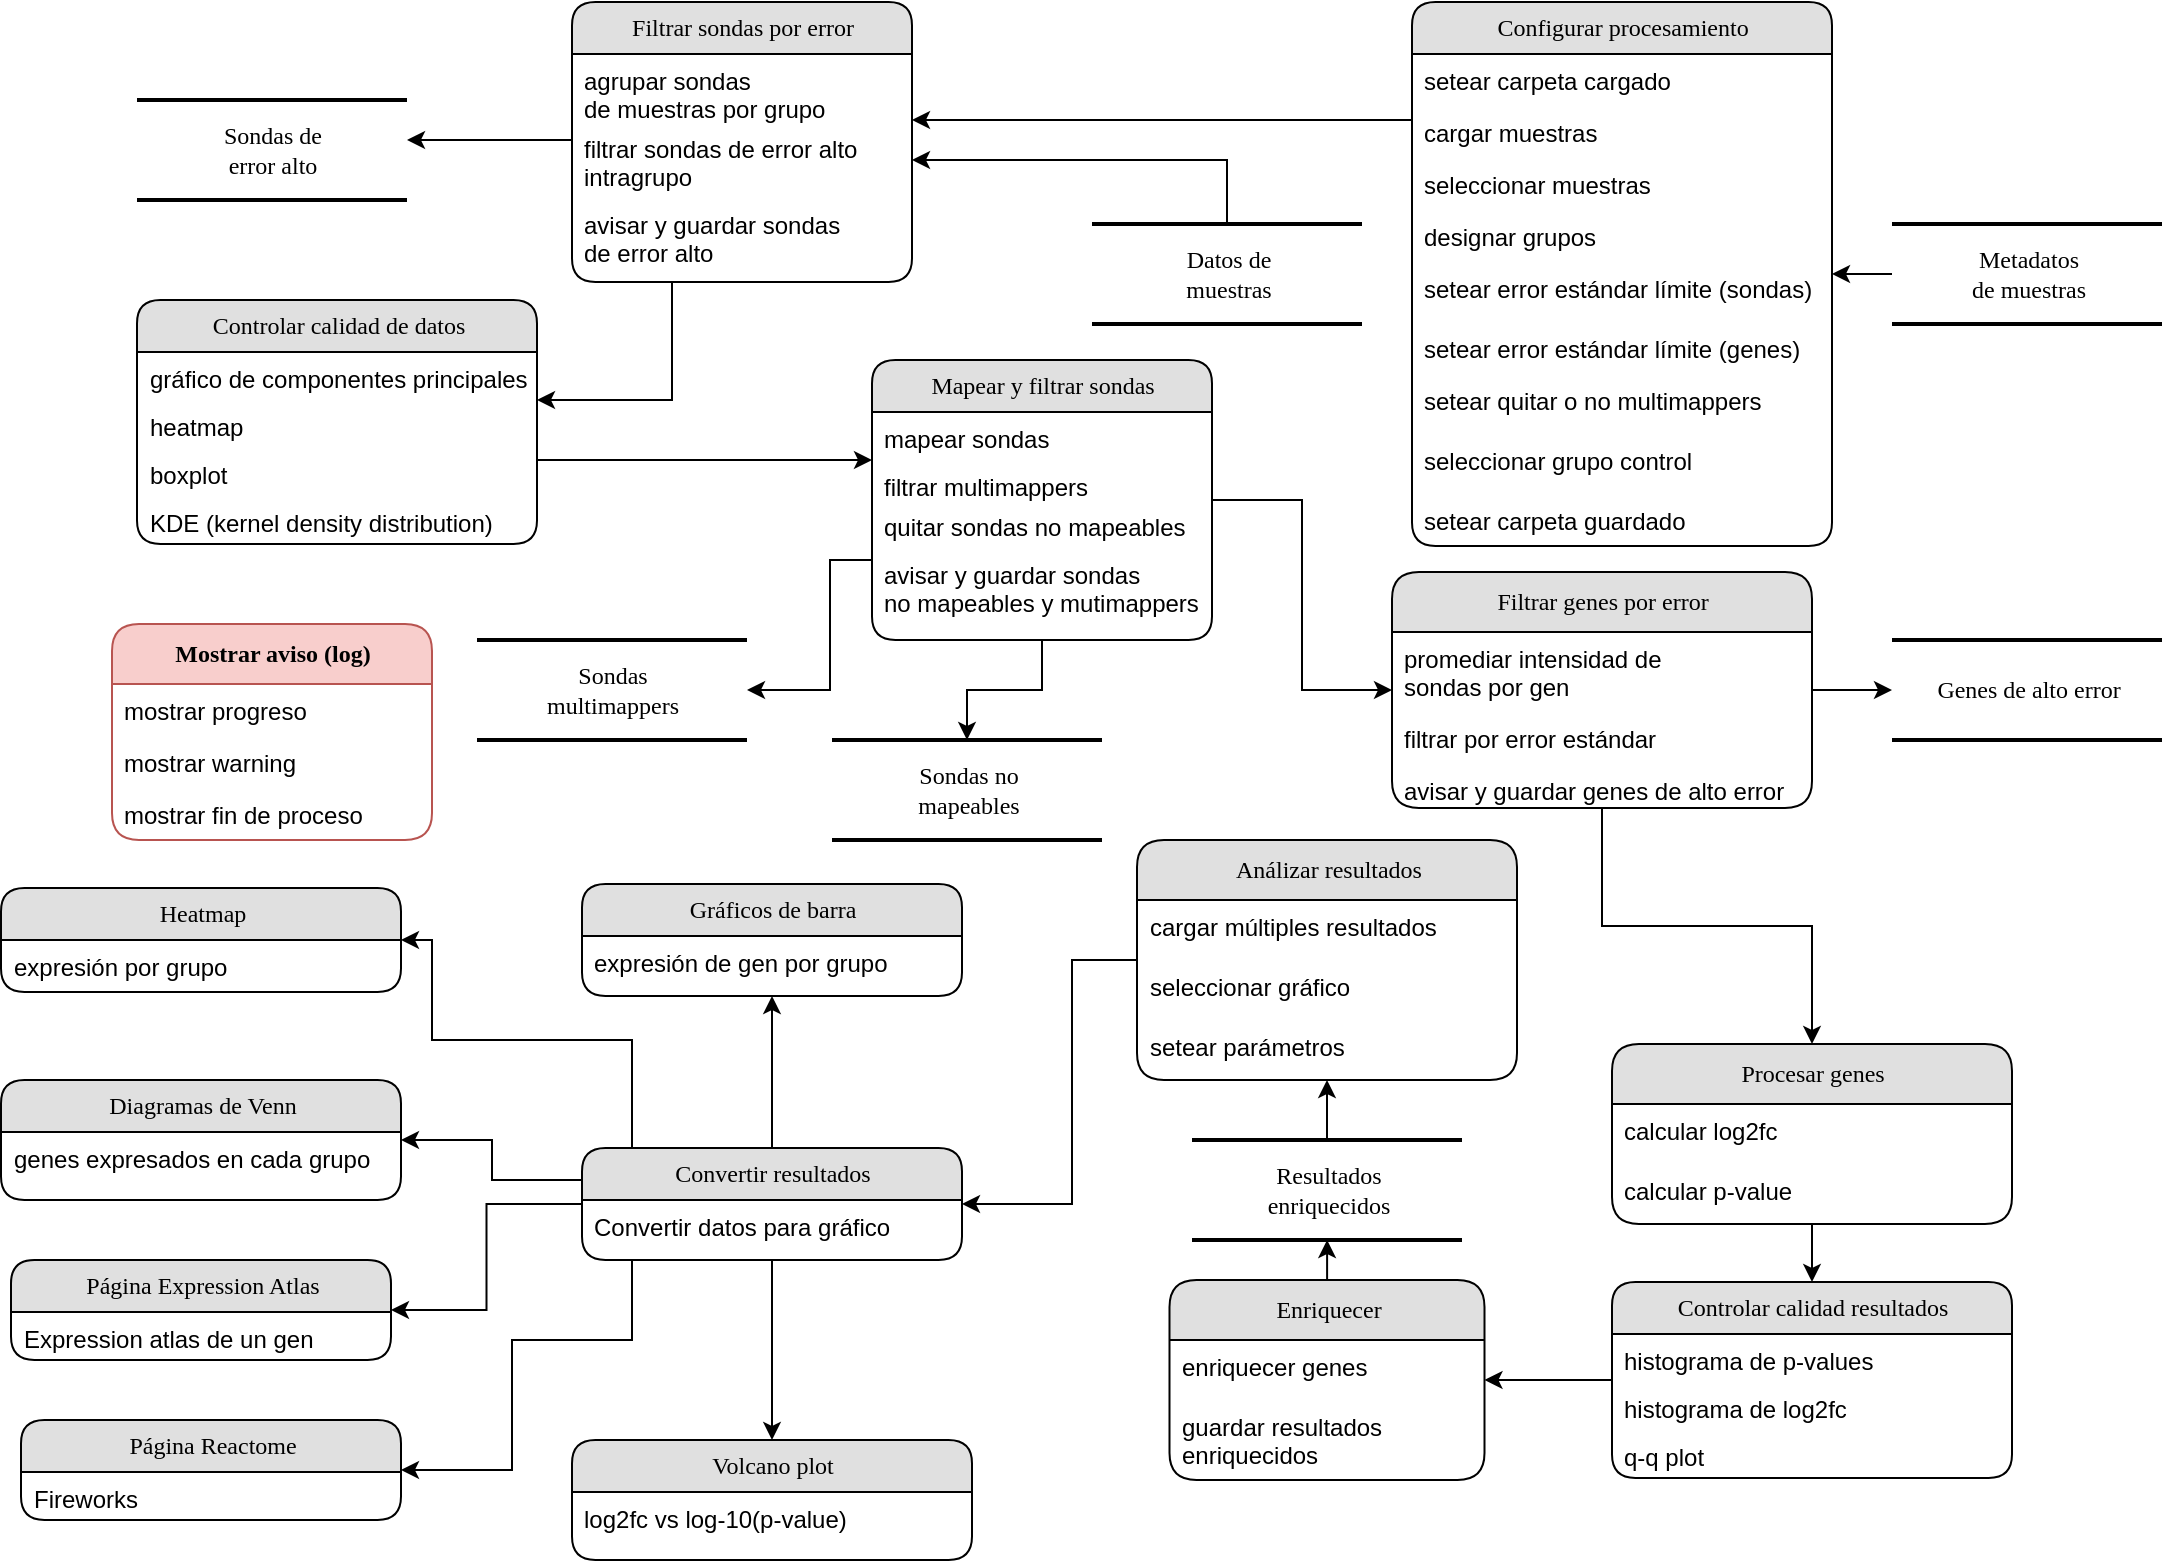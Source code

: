 <mxfile version="21.6.2" type="google">
  <diagram name="Page-1" id="b520641d-4fe3-3701-9064-5fc419738815">
    <mxGraphModel grid="1" page="1" gridSize="10" guides="1" tooltips="1" connect="1" arrows="1" fold="1" pageScale="1" pageWidth="1100" pageHeight="850" background="none" math="0" shadow="0">
      <root>
        <mxCell id="0" />
        <mxCell id="1" parent="0" />
        <mxCell id="qf_Xf1xaWqLLTU25-IPU-29" value="Gráficos de barra" style="swimlane;html=1;fontStyle=0;childLayout=stackLayout;horizontal=1;startSize=26;fillColor=#e0e0e0;horizontalStack=0;resizeParent=1;resizeLast=0;collapsible=1;marginBottom=0;swimlaneFillColor=#ffffff;align=center;rounded=1;shadow=0;comic=0;labelBackgroundColor=none;strokeWidth=1;fontFamily=Verdana;fontSize=12" vertex="1" parent="1">
          <mxGeometry x="295" y="452" width="190" height="56" as="geometry">
            <mxRectangle x="545" y="510" width="200" height="30" as="alternateBounds" />
          </mxGeometry>
        </mxCell>
        <mxCell id="qf_Xf1xaWqLLTU25-IPU-43" value="expresión de gen por grupo" style="text;html=1;strokeColor=none;fillColor=none;spacingLeft=4;spacingRight=4;whiteSpace=wrap;overflow=hidden;rotatable=0;points=[[0,0.5],[1,0.5]];portConstraint=eastwest;" vertex="1" parent="qf_Xf1xaWqLLTU25-IPU-29">
          <mxGeometry y="26" width="190" height="30" as="geometry" />
        </mxCell>
        <mxCell id="qf_Xf1xaWqLLTU25-IPU-46" value="Página Reactome" style="swimlane;html=1;fontStyle=0;childLayout=stackLayout;horizontal=1;startSize=26;fillColor=#e0e0e0;horizontalStack=0;resizeParent=1;resizeLast=0;collapsible=1;marginBottom=0;swimlaneFillColor=#ffffff;align=center;rounded=1;shadow=0;comic=0;labelBackgroundColor=none;strokeWidth=1;fontFamily=Verdana;fontSize=12" vertex="1" parent="1">
          <mxGeometry x="14.5" y="720" width="190" height="50" as="geometry">
            <mxRectangle x="545" y="510" width="200" height="30" as="alternateBounds" />
          </mxGeometry>
        </mxCell>
        <mxCell id="qf_Xf1xaWqLLTU25-IPU-49" value="Fireworks" style="text;html=1;strokeColor=none;fillColor=none;spacingLeft=4;spacingRight=4;whiteSpace=wrap;overflow=hidden;rotatable=0;points=[[0,0.5],[1,0.5]];portConstraint=eastwest;" vertex="1" parent="qf_Xf1xaWqLLTU25-IPU-46">
          <mxGeometry y="26" width="190" height="20" as="geometry" />
        </mxCell>
        <mxCell id="J5wI7S2JML-e4GqQWwzT-3" style="edgeStyle=orthogonalEdgeStyle;rounded=0;orthogonalLoop=1;jettySize=auto;html=1;" edge="1" parent="1" source="BOw-arjrgK9SXbsuC369-1" target="E_lYnqVRtEGuCz4sBSCE-3">
          <mxGeometry relative="1" as="geometry">
            <Array as="points">
              <mxPoint x="530" y="70" />
              <mxPoint x="530" y="70" />
            </Array>
          </mxGeometry>
        </mxCell>
        <mxCell id="BOw-arjrgK9SXbsuC369-1" value="Configurar procesamiento" style="swimlane;html=1;fontStyle=0;childLayout=stackLayout;horizontal=1;startSize=26;fillColor=#e0e0e0;horizontalStack=0;resizeParent=1;resizeLast=0;collapsible=1;marginBottom=0;swimlaneFillColor=#ffffff;align=center;rounded=1;shadow=0;comic=0;labelBackgroundColor=none;strokeWidth=1;fontFamily=Verdana;fontSize=12" vertex="1" parent="1">
          <mxGeometry x="710" y="11" width="210" height="272" as="geometry" />
        </mxCell>
        <mxCell id="xHpGWQT1kroQVMzQVlgs-6" value="setear carpeta cargado" style="text;html=1;strokeColor=none;fillColor=none;spacingLeft=4;spacingRight=4;whiteSpace=wrap;overflow=hidden;rotatable=0;points=[[0,0.5],[1,0.5]];portConstraint=eastwest;" vertex="1" parent="BOw-arjrgK9SXbsuC369-1">
          <mxGeometry y="26" width="210" height="26" as="geometry" />
        </mxCell>
        <mxCell id="5DtSrJkfHcDawv0QVdIE-32" value="cargar muestras" style="text;html=1;strokeColor=none;fillColor=none;spacingLeft=4;spacingRight=4;whiteSpace=wrap;overflow=hidden;rotatable=0;points=[[0,0.5],[1,0.5]];portConstraint=eastwest;" vertex="1" parent="BOw-arjrgK9SXbsuC369-1">
          <mxGeometry y="52" width="210" height="26" as="geometry" />
        </mxCell>
        <mxCell id="BOw-arjrgK9SXbsuC369-2" value="seleccionar muestras" style="text;html=1;strokeColor=none;fillColor=none;spacingLeft=4;spacingRight=4;whiteSpace=wrap;overflow=hidden;rotatable=0;points=[[0,0.5],[1,0.5]];portConstraint=eastwest;" vertex="1" parent="BOw-arjrgK9SXbsuC369-1">
          <mxGeometry y="78" width="210" height="26" as="geometry" />
        </mxCell>
        <mxCell id="E_lYnqVRtEGuCz4sBSCE-7" value="designar grupos" style="text;html=1;strokeColor=none;fillColor=none;spacingLeft=4;spacingRight=4;whiteSpace=wrap;overflow=hidden;rotatable=0;points=[[0,0.5],[1,0.5]];portConstraint=eastwest;" vertex="1" parent="BOw-arjrgK9SXbsuC369-1">
          <mxGeometry y="104" width="210" height="26" as="geometry" />
        </mxCell>
        <mxCell id="E_lYnqVRtEGuCz4sBSCE-8" value="setear error estándar límite (sondas)" style="text;html=1;strokeColor=none;fillColor=none;spacingLeft=4;spacingRight=4;whiteSpace=wrap;overflow=hidden;rotatable=0;points=[[0,0.5],[1,0.5]];portConstraint=eastwest;" vertex="1" parent="BOw-arjrgK9SXbsuC369-1">
          <mxGeometry y="130" width="210" height="30" as="geometry" />
        </mxCell>
        <mxCell id="5DtSrJkfHcDawv0QVdIE-29" value="setear error estándar límite (genes)" style="text;html=1;strokeColor=none;fillColor=none;spacingLeft=4;spacingRight=4;whiteSpace=wrap;overflow=hidden;rotatable=0;points=[[0,0.5],[1,0.5]];portConstraint=eastwest;" vertex="1" parent="BOw-arjrgK9SXbsuC369-1">
          <mxGeometry y="160" width="210" height="26" as="geometry" />
        </mxCell>
        <mxCell id="WAlUVyFcQCBcEyMeH3QQ-1" value="setear quitar o no multimappers" style="text;html=1;strokeColor=none;fillColor=none;spacingLeft=4;spacingRight=4;whiteSpace=wrap;overflow=hidden;rotatable=0;points=[[0,0.5],[1,0.5]];portConstraint=eastwest;" vertex="1" parent="BOw-arjrgK9SXbsuC369-1">
          <mxGeometry y="186" width="210" height="30" as="geometry" />
        </mxCell>
        <mxCell id="BOw-arjrgK9SXbsuC369-20" value="seleccionar grupo control" style="text;html=1;strokeColor=none;fillColor=none;spacingLeft=4;spacingRight=4;whiteSpace=wrap;overflow=hidden;rotatable=0;points=[[0,0.5],[1,0.5]];portConstraint=eastwest;" vertex="1" parent="BOw-arjrgK9SXbsuC369-1">
          <mxGeometry y="216" width="210" height="30" as="geometry" />
        </mxCell>
        <mxCell id="5DtSrJkfHcDawv0QVdIE-33" value="setear carpeta guardado" style="text;html=1;strokeColor=none;fillColor=none;spacingLeft=4;spacingRight=4;whiteSpace=wrap;overflow=hidden;rotatable=0;points=[[0,0.5],[1,0.5]];portConstraint=eastwest;" vertex="1" parent="BOw-arjrgK9SXbsuC369-1">
          <mxGeometry y="246" width="210" height="26" as="geometry" />
        </mxCell>
        <mxCell id="J5wI7S2JML-e4GqQWwzT-2" style="edgeStyle=orthogonalEdgeStyle;rounded=0;orthogonalLoop=1;jettySize=auto;html=1;" edge="1" parent="1" source="BOw-arjrgK9SXbsuC369-7" target="E_lYnqVRtEGuCz4sBSCE-3">
          <mxGeometry relative="1" as="geometry">
            <Array as="points">
              <mxPoint x="618" y="90" />
            </Array>
          </mxGeometry>
        </mxCell>
        <mxCell id="BOw-arjrgK9SXbsuC369-7" value="Datos de &lt;br&gt;muestras" style="html=1;rounded=0;shadow=0;comic=0;labelBackgroundColor=none;strokeWidth=2;fontFamily=Verdana;fontSize=12;align=center;shape=mxgraph.ios7ui.horLines;" vertex="1" parent="1">
          <mxGeometry x="550" y="122" width="135" height="50" as="geometry" />
        </mxCell>
        <mxCell id="6efIbfthWVleyXhkKFmn-2" value="Mostrar aviso (log)" style="swimlane;html=1;fontStyle=1;childLayout=stackLayout;horizontal=1;startSize=30;fillColor=#f8cecc;horizontalStack=0;resizeParent=1;resizeLast=0;collapsible=1;marginBottom=0;swimlaneFillColor=#ffffff;align=center;rounded=1;shadow=0;comic=0;labelBackgroundColor=none;strokeWidth=1;fontFamily=Verdana;fontSize=12;strokeColor=#b85450;" vertex="1" parent="1">
          <mxGeometry x="60" y="322" width="160" height="108" as="geometry">
            <mxRectangle x="560" y="340" width="150" height="40" as="alternateBounds" />
          </mxGeometry>
        </mxCell>
        <mxCell id="6efIbfthWVleyXhkKFmn-3" value="mostrar progreso" style="text;html=1;strokeColor=none;fillColor=none;spacingLeft=4;spacingRight=4;whiteSpace=wrap;overflow=hidden;rotatable=0;points=[[0,0.5],[1,0.5]];portConstraint=eastwest;" vertex="1" parent="6efIbfthWVleyXhkKFmn-2">
          <mxGeometry y="30" width="160" height="26" as="geometry" />
        </mxCell>
        <mxCell id="8nUeaVmcHt-hz-5grroi-5" value="mostrar warning" style="text;html=1;strokeColor=none;fillColor=none;spacingLeft=4;spacingRight=4;whiteSpace=wrap;overflow=hidden;rotatable=0;points=[[0,0.5],[1,0.5]];portConstraint=eastwest;" vertex="1" parent="6efIbfthWVleyXhkKFmn-2">
          <mxGeometry y="56" width="160" height="26" as="geometry" />
        </mxCell>
        <mxCell id="6efIbfthWVleyXhkKFmn-4" value="mostrar fin de proceso" style="text;html=1;strokeColor=none;fillColor=none;spacingLeft=4;spacingRight=4;whiteSpace=wrap;overflow=hidden;rotatable=0;points=[[0,0.5],[1,0.5]];portConstraint=eastwest;" vertex="1" parent="6efIbfthWVleyXhkKFmn-2">
          <mxGeometry y="82" width="160" height="26" as="geometry" />
        </mxCell>
        <mxCell id="J5wI7S2JML-e4GqQWwzT-12" style="edgeStyle=orthogonalEdgeStyle;rounded=0;orthogonalLoop=1;jettySize=auto;html=1;" edge="1" parent="1" source="6efIbfthWVleyXhkKFmn-6" target="E_lYnqVRtEGuCz4sBSCE-42">
          <mxGeometry relative="1" as="geometry" />
        </mxCell>
        <mxCell id="J5wI7S2JML-e4GqQWwzT-17" style="edgeStyle=orthogonalEdgeStyle;rounded=0;orthogonalLoop=1;jettySize=auto;html=1;" edge="1" parent="1" source="6efIbfthWVleyXhkKFmn-6" target="J5wI7S2JML-e4GqQWwzT-13">
          <mxGeometry relative="1" as="geometry" />
        </mxCell>
        <mxCell id="6efIbfthWVleyXhkKFmn-6" value="Filtrar genes por error" style="swimlane;html=1;fontStyle=0;childLayout=stackLayout;horizontal=1;startSize=30;fillColor=#e0e0e0;horizontalStack=0;resizeParent=1;resizeLast=0;collapsible=1;marginBottom=0;swimlaneFillColor=#ffffff;align=center;rounded=1;shadow=0;comic=0;labelBackgroundColor=none;strokeWidth=1;fontFamily=Verdana;fontSize=12" vertex="1" parent="1">
          <mxGeometry x="700" y="296" width="210" height="118" as="geometry">
            <mxRectangle x="560" y="340" width="150" height="40" as="alternateBounds" />
          </mxGeometry>
        </mxCell>
        <mxCell id="xHpGWQT1kroQVMzQVlgs-5" value="promediar intensidad de &lt;br&gt;sondas por gen" style="text;html=1;strokeColor=none;fillColor=none;spacingLeft=4;spacingRight=4;whiteSpace=wrap;overflow=hidden;rotatable=0;points=[[0,0.5],[1,0.5]];portConstraint=eastwest;" vertex="1" parent="6efIbfthWVleyXhkKFmn-6">
          <mxGeometry y="30" width="210" height="40" as="geometry" />
        </mxCell>
        <mxCell id="E_lYnqVRtEGuCz4sBSCE-16" value="filtrar por error estándar" style="text;html=1;strokeColor=none;fillColor=none;spacingLeft=4;spacingRight=4;whiteSpace=wrap;overflow=hidden;rotatable=0;points=[[0,0.5],[1,0.5]];portConstraint=eastwest;" vertex="1" parent="6efIbfthWVleyXhkKFmn-6">
          <mxGeometry y="70" width="210" height="26" as="geometry" />
        </mxCell>
        <mxCell id="E_lYnqVRtEGuCz4sBSCE-70" value="avisar y guardar genes de alto error" style="text;html=1;strokeColor=none;fillColor=none;spacingLeft=4;spacingRight=4;whiteSpace=wrap;overflow=hidden;rotatable=0;points=[[0,0.5],[1,0.5]];portConstraint=eastwest;" vertex="1" parent="6efIbfthWVleyXhkKFmn-6">
          <mxGeometry y="96" width="210" height="22" as="geometry" />
        </mxCell>
        <mxCell id="EtOdO2kGH6CB4C0Z2TEt-1" style="edgeStyle=orthogonalEdgeStyle;rounded=0;orthogonalLoop=1;jettySize=auto;html=1;" edge="1" parent="1" source="hEHS_x9ZM1ayVBwrC5Qj-1" target="BOw-arjrgK9SXbsuC369-1">
          <mxGeometry relative="1" as="geometry" />
        </mxCell>
        <mxCell id="hEHS_x9ZM1ayVBwrC5Qj-1" value="Metadatos &lt;br&gt;de muestras" style="html=1;rounded=0;shadow=0;comic=0;labelBackgroundColor=none;strokeWidth=2;fontFamily=Verdana;fontSize=12;align=center;shape=mxgraph.ios7ui.horLines;" vertex="1" parent="1">
          <mxGeometry x="950" y="122" width="135" height="50" as="geometry" />
        </mxCell>
        <mxCell id="E_lYnqVRtEGuCz4sBSCE-14" style="edgeStyle=orthogonalEdgeStyle;rounded=0;orthogonalLoop=1;jettySize=auto;html=1;" edge="1" parent="1" source="E_lYnqVRtEGuCz4sBSCE-3" target="E_lYnqVRtEGuCz4sBSCE-9">
          <mxGeometry relative="1" as="geometry">
            <Array as="points">
              <mxPoint x="210" y="80" />
              <mxPoint x="210" y="80" />
            </Array>
          </mxGeometry>
        </mxCell>
        <mxCell id="J5wI7S2JML-e4GqQWwzT-19" style="edgeStyle=orthogonalEdgeStyle;rounded=0;orthogonalLoop=1;jettySize=auto;html=1;" edge="1" parent="1" source="E_lYnqVRtEGuCz4sBSCE-3" target="E_lYnqVRtEGuCz4sBSCE-46">
          <mxGeometry relative="1" as="geometry">
            <Array as="points">
              <mxPoint x="340" y="210" />
            </Array>
          </mxGeometry>
        </mxCell>
        <mxCell id="E_lYnqVRtEGuCz4sBSCE-3" value="Filtrar sondas por error" style="swimlane;html=1;fontStyle=0;childLayout=stackLayout;horizontal=1;startSize=26;fillColor=#e0e0e0;horizontalStack=0;resizeParent=1;resizeLast=0;collapsible=1;marginBottom=0;swimlaneFillColor=#ffffff;align=center;rounded=1;shadow=0;comic=0;labelBackgroundColor=none;strokeWidth=1;fontFamily=Verdana;fontSize=12" vertex="1" parent="1">
          <mxGeometry x="290" y="11" width="170" height="140" as="geometry" />
        </mxCell>
        <mxCell id="J5wI7S2JML-e4GqQWwzT-1" value="agrupar sondas &lt;br&gt;de muestras por grupo" style="text;html=1;strokeColor=none;fillColor=none;spacingLeft=4;spacingRight=4;whiteSpace=wrap;overflow=hidden;rotatable=0;points=[[0,0.5],[1,0.5]];portConstraint=eastwest;" vertex="1" parent="E_lYnqVRtEGuCz4sBSCE-3">
          <mxGeometry y="26" width="170" height="34" as="geometry" />
        </mxCell>
        <mxCell id="E_lYnqVRtEGuCz4sBSCE-5" value="filtrar sondas de error alto intragrupo" style="text;html=1;strokeColor=none;fillColor=none;spacingLeft=4;spacingRight=4;whiteSpace=wrap;overflow=hidden;rotatable=0;points=[[0,0.5],[1,0.5]];portConstraint=eastwest;" vertex="1" parent="E_lYnqVRtEGuCz4sBSCE-3">
          <mxGeometry y="60" width="170" height="38" as="geometry" />
        </mxCell>
        <mxCell id="J5wI7S2JML-e4GqQWwzT-10" value="avisar y guardar sondas&lt;br&gt;de error alto" style="text;html=1;strokeColor=none;fillColor=none;spacingLeft=4;spacingRight=4;whiteSpace=wrap;overflow=hidden;rotatable=0;points=[[0,0.5],[1,0.5]];portConstraint=eastwest;" vertex="1" parent="E_lYnqVRtEGuCz4sBSCE-3">
          <mxGeometry y="98" width="170" height="42" as="geometry" />
        </mxCell>
        <mxCell id="E_lYnqVRtEGuCz4sBSCE-9" value="Sondas de &lt;br&gt;error alto" style="html=1;rounded=0;shadow=0;comic=0;labelBackgroundColor=none;strokeWidth=2;fontFamily=Verdana;fontSize=12;align=center;shape=mxgraph.ios7ui.horLines;" vertex="1" parent="1">
          <mxGeometry x="72.5" y="60" width="135" height="50" as="geometry" />
        </mxCell>
        <mxCell id="E_lYnqVRtEGuCz4sBSCE-35" value="Sondas&lt;br&gt;multimappers" style="html=1;rounded=0;shadow=0;comic=0;labelBackgroundColor=none;strokeWidth=2;fontFamily=Verdana;fontSize=12;align=center;shape=mxgraph.ios7ui.horLines;" vertex="1" parent="1">
          <mxGeometry x="242.5" y="330" width="135" height="50" as="geometry" />
        </mxCell>
        <mxCell id="E_lYnqVRtEGuCz4sBSCE-42" value="Genes de alto error" style="html=1;rounded=0;shadow=0;comic=0;labelBackgroundColor=none;strokeWidth=2;fontFamily=Verdana;fontSize=12;align=center;shape=mxgraph.ios7ui.horLines;" vertex="1" parent="1">
          <mxGeometry x="950" y="330" width="135" height="50" as="geometry" />
        </mxCell>
        <mxCell id="J5wI7S2JML-e4GqQWwzT-20" style="edgeStyle=orthogonalEdgeStyle;rounded=0;orthogonalLoop=1;jettySize=auto;html=1;" edge="1" parent="1" source="E_lYnqVRtEGuCz4sBSCE-46" target="J5wI7S2JML-e4GqQWwzT-4">
          <mxGeometry relative="1" as="geometry">
            <Array as="points">
              <mxPoint x="300" y="240" />
              <mxPoint x="300" y="240" />
            </Array>
          </mxGeometry>
        </mxCell>
        <mxCell id="E_lYnqVRtEGuCz4sBSCE-46" value="Controlar calidad de datos" style="swimlane;html=1;fontStyle=0;childLayout=stackLayout;horizontal=1;startSize=26;fillColor=#e0e0e0;horizontalStack=0;resizeParent=1;resizeLast=0;collapsible=1;marginBottom=0;swimlaneFillColor=#ffffff;align=center;rounded=1;shadow=0;comic=0;labelBackgroundColor=none;strokeWidth=1;fontFamily=Verdana;fontSize=12" vertex="1" parent="1">
          <mxGeometry x="72.5" y="160" width="200" height="122" as="geometry" />
        </mxCell>
        <mxCell id="E_lYnqVRtEGuCz4sBSCE-47" value="gráfico de componentes principales" style="text;html=1;strokeColor=none;fillColor=none;spacingLeft=4;spacingRight=4;whiteSpace=wrap;overflow=hidden;rotatable=0;points=[[0,0.5],[1,0.5]];portConstraint=eastwest;" vertex="1" parent="E_lYnqVRtEGuCz4sBSCE-46">
          <mxGeometry y="26" width="200" height="24" as="geometry" />
        </mxCell>
        <mxCell id="E_lYnqVRtEGuCz4sBSCE-49" value="heatmap" style="text;html=1;strokeColor=none;fillColor=none;spacingLeft=4;spacingRight=4;whiteSpace=wrap;overflow=hidden;rotatable=0;points=[[0,0.5],[1,0.5]];portConstraint=eastwest;" vertex="1" parent="E_lYnqVRtEGuCz4sBSCE-46">
          <mxGeometry y="50" width="200" height="24" as="geometry" />
        </mxCell>
        <mxCell id="E_lYnqVRtEGuCz4sBSCE-50" value="boxplot" style="text;html=1;strokeColor=none;fillColor=none;spacingLeft=4;spacingRight=4;whiteSpace=wrap;overflow=hidden;rotatable=0;points=[[0,0.5],[1,0.5]];portConstraint=eastwest;" vertex="1" parent="E_lYnqVRtEGuCz4sBSCE-46">
          <mxGeometry y="74" width="200" height="24" as="geometry" />
        </mxCell>
        <mxCell id="RKoIOBhmnUExQP_8aQGl-1" value="KDE (kernel density distribution)" style="text;html=1;strokeColor=none;fillColor=none;spacingLeft=4;spacingRight=4;whiteSpace=wrap;overflow=hidden;rotatable=0;points=[[0,0.5],[1,0.5]];portConstraint=eastwest;" vertex="1" parent="E_lYnqVRtEGuCz4sBSCE-46">
          <mxGeometry y="98" width="200" height="24" as="geometry" />
        </mxCell>
        <mxCell id="XEuX2gKjjn1Jbn84Ym8R-4" style="edgeStyle=orthogonalEdgeStyle;rounded=0;orthogonalLoop=1;jettySize=auto;html=1;" edge="1" parent="1" source="E_lYnqVRtEGuCz4sBSCE-65" target="XEuX2gKjjn1Jbn84Ym8R-2">
          <mxGeometry relative="1" as="geometry">
            <Array as="points">
              <mxPoint x="540" y="490" />
              <mxPoint x="540" y="612" />
            </Array>
          </mxGeometry>
        </mxCell>
        <mxCell id="E_lYnqVRtEGuCz4sBSCE-65" value="Análizar&amp;nbsp;resultados" style="swimlane;html=1;fontStyle=0;childLayout=stackLayout;horizontal=1;startSize=30;fillColor=#e0e0e0;horizontalStack=0;resizeParent=1;resizeLast=0;collapsible=1;marginBottom=0;swimlaneFillColor=#ffffff;align=center;rounded=1;shadow=0;comic=0;labelBackgroundColor=none;strokeWidth=1;fontFamily=Verdana;fontSize=12" vertex="1" parent="1">
          <mxGeometry x="572.5" y="430" width="190" height="120" as="geometry">
            <mxRectangle x="560" y="340" width="150" height="40" as="alternateBounds" />
          </mxGeometry>
        </mxCell>
        <mxCell id="E_lYnqVRtEGuCz4sBSCE-66" value="cargar múltiples resultados" style="text;html=1;strokeColor=none;fillColor=none;spacingLeft=4;spacingRight=4;whiteSpace=wrap;overflow=hidden;rotatable=0;points=[[0,0.5],[1,0.5]];portConstraint=eastwest;" vertex="1" parent="E_lYnqVRtEGuCz4sBSCE-65">
          <mxGeometry y="30" width="190" height="30" as="geometry" />
        </mxCell>
        <mxCell id="E_lYnqVRtEGuCz4sBSCE-76" value="seleccionar gráfico" style="text;html=1;strokeColor=none;fillColor=none;spacingLeft=4;spacingRight=4;whiteSpace=wrap;overflow=hidden;rotatable=0;points=[[0,0.5],[1,0.5]];portConstraint=eastwest;" vertex="1" parent="E_lYnqVRtEGuCz4sBSCE-65">
          <mxGeometry y="60" width="190" height="30" as="geometry" />
        </mxCell>
        <mxCell id="5DtSrJkfHcDawv0QVdIE-28" value="setear parámetros" style="text;html=1;strokeColor=none;fillColor=none;spacingLeft=4;spacingRight=4;whiteSpace=wrap;overflow=hidden;rotatable=0;points=[[0,0.5],[1,0.5]];portConstraint=eastwest;" vertex="1" parent="E_lYnqVRtEGuCz4sBSCE-65">
          <mxGeometry y="90" width="190" height="30" as="geometry" />
        </mxCell>
        <mxCell id="E_lYnqVRtEGuCz4sBSCE-85" style="edgeStyle=orthogonalEdgeStyle;rounded=0;orthogonalLoop=1;jettySize=auto;html=1;" edge="1" parent="1" source="E_lYnqVRtEGuCz4sBSCE-74" target="E_lYnqVRtEGuCz4sBSCE-84">
          <mxGeometry relative="1" as="geometry" />
        </mxCell>
        <mxCell id="E_lYnqVRtEGuCz4sBSCE-74" value="Enriquecer" style="swimlane;html=1;fontStyle=0;childLayout=stackLayout;horizontal=1;startSize=30;fillColor=#e0e0e0;horizontalStack=0;resizeParent=1;resizeLast=0;collapsible=1;marginBottom=0;swimlaneFillColor=#ffffff;align=center;rounded=1;shadow=0;comic=0;labelBackgroundColor=none;strokeWidth=1;fontFamily=Verdana;fontSize=12" vertex="1" parent="1">
          <mxGeometry x="588.75" y="650" width="157.5" height="100" as="geometry">
            <mxRectangle x="560" y="340" width="150" height="40" as="alternateBounds" />
          </mxGeometry>
        </mxCell>
        <mxCell id="E_lYnqVRtEGuCz4sBSCE-75" value="enriquecer genes" style="text;html=1;strokeColor=none;fillColor=none;spacingLeft=4;spacingRight=4;whiteSpace=wrap;overflow=hidden;rotatable=0;points=[[0,0.5],[1,0.5]];portConstraint=eastwest;" vertex="1" parent="E_lYnqVRtEGuCz4sBSCE-74">
          <mxGeometry y="30" width="157.5" height="30" as="geometry" />
        </mxCell>
        <mxCell id="E_lYnqVRtEGuCz4sBSCE-82" value="guardar resultados enriquecidos" style="text;html=1;strokeColor=none;fillColor=none;spacingLeft=4;spacingRight=4;whiteSpace=wrap;overflow=hidden;rotatable=0;points=[[0,0.5],[1,0.5]];portConstraint=eastwest;" vertex="1" parent="E_lYnqVRtEGuCz4sBSCE-74">
          <mxGeometry y="60" width="157.5" height="40" as="geometry" />
        </mxCell>
        <mxCell id="E_lYnqVRtEGuCz4sBSCE-86" style="edgeStyle=orthogonalEdgeStyle;rounded=0;orthogonalLoop=1;jettySize=auto;html=1;" edge="1" parent="1" source="E_lYnqVRtEGuCz4sBSCE-84" target="E_lYnqVRtEGuCz4sBSCE-65">
          <mxGeometry relative="1" as="geometry" />
        </mxCell>
        <mxCell id="E_lYnqVRtEGuCz4sBSCE-84" value="Resultados &lt;br&gt;enriquecidos" style="html=1;rounded=0;shadow=0;comic=0;labelBackgroundColor=none;strokeWidth=2;fontFamily=Verdana;fontSize=12;align=center;shape=mxgraph.ios7ui.horLines;" vertex="1" parent="1">
          <mxGeometry x="600" y="580" width="135" height="50" as="geometry" />
        </mxCell>
        <mxCell id="5DtSrJkfHcDawv0QVdIE-17" value="Diagramas de Venn" style="swimlane;html=1;fontStyle=0;childLayout=stackLayout;horizontal=1;startSize=26;fillColor=#e0e0e0;horizontalStack=0;resizeParent=1;resizeLast=0;collapsible=1;marginBottom=0;swimlaneFillColor=#ffffff;align=center;rounded=1;shadow=0;comic=0;labelBackgroundColor=none;strokeWidth=1;fontFamily=Verdana;fontSize=12" vertex="1" parent="1">
          <mxGeometry x="4.5" y="550" width="200" height="60" as="geometry">
            <mxRectangle x="545" y="510" width="200" height="30" as="alternateBounds" />
          </mxGeometry>
        </mxCell>
        <mxCell id="5DtSrJkfHcDawv0QVdIE-18" value="genes expresados en cada grupo" style="text;html=1;strokeColor=none;fillColor=none;spacingLeft=4;spacingRight=4;whiteSpace=wrap;overflow=hidden;rotatable=0;points=[[0,0.5],[1,0.5]];portConstraint=eastwest;" vertex="1" parent="5DtSrJkfHcDawv0QVdIE-17">
          <mxGeometry y="26" width="200" height="34" as="geometry" />
        </mxCell>
        <mxCell id="SNw-ItXaDnjZXhBqnzfX-1" value="Volcano plot" style="swimlane;html=1;fontStyle=0;childLayout=stackLayout;horizontal=1;startSize=26;fillColor=#e0e0e0;horizontalStack=0;resizeParent=1;resizeLast=0;collapsible=1;marginBottom=0;swimlaneFillColor=#ffffff;align=center;rounded=1;shadow=0;comic=0;labelBackgroundColor=none;strokeWidth=1;fontFamily=Verdana;fontSize=12" vertex="1" parent="1">
          <mxGeometry x="290" y="730" width="200" height="60" as="geometry">
            <mxRectangle x="545" y="510" width="200" height="30" as="alternateBounds" />
          </mxGeometry>
        </mxCell>
        <mxCell id="SNw-ItXaDnjZXhBqnzfX-2" value="log2fc vs log-10(p-value)" style="text;html=1;strokeColor=none;fillColor=none;spacingLeft=4;spacingRight=4;whiteSpace=wrap;overflow=hidden;rotatable=0;points=[[0,0.5],[1,0.5]];portConstraint=eastwest;" vertex="1" parent="SNw-ItXaDnjZXhBqnzfX-1">
          <mxGeometry y="26" width="200" height="34" as="geometry" />
        </mxCell>
        <mxCell id="SNw-ItXaDnjZXhBqnzfX-5" value="Heatmap" style="swimlane;html=1;fontStyle=0;childLayout=stackLayout;horizontal=1;startSize=26;fillColor=#e0e0e0;horizontalStack=0;resizeParent=1;resizeLast=0;collapsible=1;marginBottom=0;swimlaneFillColor=#ffffff;align=center;rounded=1;shadow=0;comic=0;labelBackgroundColor=none;strokeWidth=1;fontFamily=Verdana;fontSize=12" vertex="1" parent="1">
          <mxGeometry x="4.5" y="454" width="200" height="52" as="geometry">
            <mxRectangle x="545" y="510" width="200" height="30" as="alternateBounds" />
          </mxGeometry>
        </mxCell>
        <mxCell id="Q55pqvuOBsW54_2sHYhL-1" value="expresión por grupo" style="text;html=1;strokeColor=none;fillColor=none;spacingLeft=4;spacingRight=4;whiteSpace=wrap;overflow=hidden;rotatable=0;points=[[0,0.5],[1,0.5]];portConstraint=eastwest;" vertex="1" parent="SNw-ItXaDnjZXhBqnzfX-5">
          <mxGeometry y="26" width="200" height="26" as="geometry" />
        </mxCell>
        <mxCell id="xGrlRRRjbveDIEEzzh02-1" value="Sondas no &lt;br&gt;mapeables" style="html=1;rounded=0;shadow=0;comic=0;labelBackgroundColor=none;strokeWidth=2;fontFamily=Verdana;fontSize=12;align=center;shape=mxgraph.ios7ui.horLines;" vertex="1" parent="1">
          <mxGeometry x="420" y="380" width="135" height="50" as="geometry" />
        </mxCell>
        <mxCell id="J5wI7S2JML-e4GqQWwzT-8" style="edgeStyle=orthogonalEdgeStyle;rounded=0;orthogonalLoop=1;jettySize=auto;html=1;" edge="1" parent="1" source="J5wI7S2JML-e4GqQWwzT-4" target="E_lYnqVRtEGuCz4sBSCE-35">
          <mxGeometry relative="1" as="geometry">
            <Array as="points">
              <mxPoint x="419" y="290" />
              <mxPoint x="419" y="355" />
            </Array>
          </mxGeometry>
        </mxCell>
        <mxCell id="J5wI7S2JML-e4GqQWwzT-9" style="edgeStyle=orthogonalEdgeStyle;rounded=0;orthogonalLoop=1;jettySize=auto;html=1;" edge="1" parent="1" source="J5wI7S2JML-e4GqQWwzT-4" target="xGrlRRRjbveDIEEzzh02-1">
          <mxGeometry relative="1" as="geometry" />
        </mxCell>
        <mxCell id="J5wI7S2JML-e4GqQWwzT-18" style="edgeStyle=orthogonalEdgeStyle;rounded=0;orthogonalLoop=1;jettySize=auto;html=1;" edge="1" parent="1" source="J5wI7S2JML-e4GqQWwzT-4" target="6efIbfthWVleyXhkKFmn-6">
          <mxGeometry relative="1" as="geometry" />
        </mxCell>
        <mxCell id="J5wI7S2JML-e4GqQWwzT-4" value="Mapear y filtrar sondas" style="swimlane;html=1;fontStyle=0;childLayout=stackLayout;horizontal=1;startSize=26;fillColor=#e0e0e0;horizontalStack=0;resizeParent=1;resizeLast=0;collapsible=1;marginBottom=0;swimlaneFillColor=#ffffff;align=center;rounded=1;shadow=0;comic=0;labelBackgroundColor=none;strokeWidth=1;fontFamily=Verdana;fontSize=12" vertex="1" parent="1">
          <mxGeometry x="440" y="190" width="170" height="140" as="geometry" />
        </mxCell>
        <mxCell id="xHpGWQT1kroQVMzQVlgs-4" value="mapear sondas" style="text;html=1;strokeColor=none;fillColor=none;spacingLeft=4;spacingRight=4;whiteSpace=wrap;overflow=hidden;rotatable=0;points=[[0,0.5],[1,0.5]];portConstraint=eastwest;" vertex="1" parent="J5wI7S2JML-e4GqQWwzT-4">
          <mxGeometry y="26" width="170" height="24" as="geometry" />
        </mxCell>
        <mxCell id="E_lYnqVRtEGuCz4sBSCE-18" value="filtrar multimappers" style="text;html=1;strokeColor=none;fillColor=none;spacingLeft=4;spacingRight=4;whiteSpace=wrap;overflow=hidden;rotatable=0;points=[[0,0.5],[1,0.5]];portConstraint=eastwest;" vertex="1" parent="J5wI7S2JML-e4GqQWwzT-4">
          <mxGeometry y="50" width="170" height="20" as="geometry" />
        </mxCell>
        <mxCell id="5yW4U3BK3kmEfIdPC_OX-1" value="quitar sondas no mapeables" style="text;html=1;strokeColor=none;fillColor=none;spacingLeft=4;spacingRight=4;whiteSpace=wrap;overflow=hidden;rotatable=0;points=[[0,0.5],[1,0.5]];portConstraint=eastwest;" vertex="1" parent="J5wI7S2JML-e4GqQWwzT-4">
          <mxGeometry y="70" width="170" height="24" as="geometry" />
        </mxCell>
        <mxCell id="E_lYnqVRtEGuCz4sBSCE-54" value="avisar y guardar sondas&lt;br&gt;no mapeables y mutimappers" style="text;html=1;strokeColor=none;fillColor=none;spacingLeft=4;spacingRight=4;whiteSpace=wrap;overflow=hidden;rotatable=0;points=[[0,0.5],[1,0.5]];portConstraint=eastwest;" vertex="1" parent="J5wI7S2JML-e4GqQWwzT-4">
          <mxGeometry y="94" width="170" height="46" as="geometry" />
        </mxCell>
        <mxCell id="63gvJw7wCzRbycYj9wK5-7" style="edgeStyle=orthogonalEdgeStyle;rounded=0;orthogonalLoop=1;jettySize=auto;html=1;" edge="1" parent="1" source="J5wI7S2JML-e4GqQWwzT-13" target="63gvJw7wCzRbycYj9wK5-1">
          <mxGeometry relative="1" as="geometry" />
        </mxCell>
        <mxCell id="J5wI7S2JML-e4GqQWwzT-13" value="Procesar genes" style="swimlane;html=1;fontStyle=0;childLayout=stackLayout;horizontal=1;startSize=30;fillColor=#e0e0e0;horizontalStack=0;resizeParent=1;resizeLast=0;collapsible=1;marginBottom=0;swimlaneFillColor=#ffffff;align=center;rounded=1;shadow=0;comic=0;labelBackgroundColor=none;strokeWidth=1;fontFamily=Verdana;fontSize=12" vertex="1" parent="1">
          <mxGeometry x="810" y="532" width="200" height="90" as="geometry">
            <mxRectangle x="560" y="340" width="150" height="40" as="alternateBounds" />
          </mxGeometry>
        </mxCell>
        <mxCell id="6efIbfthWVleyXhkKFmn-7" value="calcular log2fc" style="text;html=1;strokeColor=none;fillColor=none;spacingLeft=4;spacingRight=4;whiteSpace=wrap;overflow=hidden;rotatable=0;points=[[0,0.5],[1,0.5]];portConstraint=eastwest;" vertex="1" parent="J5wI7S2JML-e4GqQWwzT-13">
          <mxGeometry y="30" width="200" height="30" as="geometry" />
        </mxCell>
        <mxCell id="6efIbfthWVleyXhkKFmn-8" value="calcular p-value" style="text;html=1;strokeColor=none;fillColor=none;spacingLeft=4;spacingRight=4;whiteSpace=wrap;overflow=hidden;rotatable=0;points=[[0,0.5],[1,0.5]];portConstraint=eastwest;" vertex="1" parent="J5wI7S2JML-e4GqQWwzT-13">
          <mxGeometry y="60" width="200" height="30" as="geometry" />
        </mxCell>
        <mxCell id="63gvJw7wCzRbycYj9wK5-8" style="edgeStyle=orthogonalEdgeStyle;rounded=0;orthogonalLoop=1;jettySize=auto;html=1;" edge="1" parent="1" source="63gvJw7wCzRbycYj9wK5-1" target="E_lYnqVRtEGuCz4sBSCE-74">
          <mxGeometry relative="1" as="geometry" />
        </mxCell>
        <mxCell id="63gvJw7wCzRbycYj9wK5-1" value="Controlar calidad resultados" style="swimlane;html=1;fontStyle=0;childLayout=stackLayout;horizontal=1;startSize=26;fillColor=#e0e0e0;horizontalStack=0;resizeParent=1;resizeLast=0;collapsible=1;marginBottom=0;swimlaneFillColor=#ffffff;align=center;rounded=1;shadow=0;comic=0;labelBackgroundColor=none;strokeWidth=1;fontFamily=Verdana;fontSize=12" vertex="1" parent="1">
          <mxGeometry x="810" y="651" width="200" height="98" as="geometry" />
        </mxCell>
        <mxCell id="5DtSrJkfHcDawv0QVdIE-3" value="histograma de p-values" style="text;html=1;strokeColor=none;fillColor=none;spacingLeft=4;spacingRight=4;whiteSpace=wrap;overflow=hidden;rotatable=0;points=[[0,0.5],[1,0.5]];portConstraint=eastwest;" vertex="1" parent="63gvJw7wCzRbycYj9wK5-1">
          <mxGeometry y="26" width="200" height="24" as="geometry" />
        </mxCell>
        <mxCell id="HMZ1wIpl4Cw5D9SBnMhI-1" value="histograma de log2fc" style="text;html=1;strokeColor=none;fillColor=none;spacingLeft=4;spacingRight=4;whiteSpace=wrap;overflow=hidden;rotatable=0;points=[[0,0.5],[1,0.5]];portConstraint=eastwest;" vertex="1" parent="63gvJw7wCzRbycYj9wK5-1">
          <mxGeometry y="50" width="200" height="24" as="geometry" />
        </mxCell>
        <mxCell id="63gvJw7wCzRbycYj9wK5-11" value="q-q plot" style="text;html=1;strokeColor=none;fillColor=none;spacingLeft=4;spacingRight=4;whiteSpace=wrap;overflow=hidden;rotatable=0;points=[[0,0.5],[1,0.5]];portConstraint=eastwest;" vertex="1" parent="63gvJw7wCzRbycYj9wK5-1">
          <mxGeometry y="74" width="200" height="24" as="geometry" />
        </mxCell>
        <mxCell id="HMZ1wIpl4Cw5D9SBnMhI-4" value="Página Expression Atlas" style="swimlane;html=1;fontStyle=0;childLayout=stackLayout;horizontal=1;startSize=26;fillColor=#e0e0e0;horizontalStack=0;resizeParent=1;resizeLast=0;collapsible=1;marginBottom=0;swimlaneFillColor=#ffffff;align=center;rounded=1;shadow=0;comic=0;labelBackgroundColor=none;strokeWidth=1;fontFamily=Verdana;fontSize=12" vertex="1" parent="1">
          <mxGeometry x="9.5" y="640" width="190" height="50" as="geometry">
            <mxRectangle x="545" y="510" width="200" height="30" as="alternateBounds" />
          </mxGeometry>
        </mxCell>
        <mxCell id="HMZ1wIpl4Cw5D9SBnMhI-3" value="Expression atlas de un gen" style="text;html=1;strokeColor=none;fillColor=none;spacingLeft=4;spacingRight=4;whiteSpace=wrap;overflow=hidden;rotatable=0;points=[[0,0.5],[1,0.5]];portConstraint=eastwest;" vertex="1" parent="HMZ1wIpl4Cw5D9SBnMhI-4">
          <mxGeometry y="26" width="190" height="20" as="geometry" />
        </mxCell>
        <mxCell id="XEuX2gKjjn1Jbn84Ym8R-5" style="edgeStyle=orthogonalEdgeStyle;rounded=0;orthogonalLoop=1;jettySize=auto;html=1;" edge="1" parent="1" source="XEuX2gKjjn1Jbn84Ym8R-2" target="qf_Xf1xaWqLLTU25-IPU-29">
          <mxGeometry relative="1" as="geometry" />
        </mxCell>
        <mxCell id="XEuX2gKjjn1Jbn84Ym8R-6" style="edgeStyle=orthogonalEdgeStyle;rounded=0;orthogonalLoop=1;jettySize=auto;html=1;" edge="1" parent="1" source="XEuX2gKjjn1Jbn84Ym8R-2" target="SNw-ItXaDnjZXhBqnzfX-5">
          <mxGeometry relative="1" as="geometry">
            <Array as="points">
              <mxPoint x="320" y="530" />
              <mxPoint x="220" y="530" />
              <mxPoint x="220" y="480" />
            </Array>
          </mxGeometry>
        </mxCell>
        <mxCell id="XEuX2gKjjn1Jbn84Ym8R-7" style="edgeStyle=orthogonalEdgeStyle;rounded=0;orthogonalLoop=1;jettySize=auto;html=1;" edge="1" parent="1" source="XEuX2gKjjn1Jbn84Ym8R-2" target="5DtSrJkfHcDawv0QVdIE-17">
          <mxGeometry relative="1" as="geometry">
            <Array as="points">
              <mxPoint x="250" y="600" />
              <mxPoint x="250" y="580" />
            </Array>
          </mxGeometry>
        </mxCell>
        <mxCell id="XEuX2gKjjn1Jbn84Ym8R-8" style="edgeStyle=orthogonalEdgeStyle;rounded=0;orthogonalLoop=1;jettySize=auto;html=1;" edge="1" parent="1" source="XEuX2gKjjn1Jbn84Ym8R-2" target="HMZ1wIpl4Cw5D9SBnMhI-4">
          <mxGeometry relative="1" as="geometry" />
        </mxCell>
        <mxCell id="XEuX2gKjjn1Jbn84Ym8R-9" style="edgeStyle=orthogonalEdgeStyle;rounded=0;orthogonalLoop=1;jettySize=auto;html=1;" edge="1" parent="1" source="XEuX2gKjjn1Jbn84Ym8R-2" target="qf_Xf1xaWqLLTU25-IPU-46">
          <mxGeometry relative="1" as="geometry">
            <Array as="points">
              <mxPoint x="320" y="680" />
              <mxPoint x="260" y="680" />
              <mxPoint x="260" y="745" />
            </Array>
          </mxGeometry>
        </mxCell>
        <mxCell id="XEuX2gKjjn1Jbn84Ym8R-10" style="edgeStyle=orthogonalEdgeStyle;rounded=0;orthogonalLoop=1;jettySize=auto;html=1;" edge="1" parent="1" source="XEuX2gKjjn1Jbn84Ym8R-2" target="SNw-ItXaDnjZXhBqnzfX-1">
          <mxGeometry relative="1" as="geometry" />
        </mxCell>
        <mxCell id="XEuX2gKjjn1Jbn84Ym8R-2" value="Convertir resultados" style="swimlane;html=1;fontStyle=0;childLayout=stackLayout;horizontal=1;startSize=26;fillColor=#e0e0e0;horizontalStack=0;resizeParent=1;resizeLast=0;collapsible=1;marginBottom=0;swimlaneFillColor=#ffffff;align=center;rounded=1;shadow=0;comic=0;labelBackgroundColor=none;strokeWidth=1;fontFamily=Verdana;fontSize=12" vertex="1" parent="1">
          <mxGeometry x="295" y="584" width="190" height="56" as="geometry">
            <mxRectangle x="545" y="510" width="200" height="30" as="alternateBounds" />
          </mxGeometry>
        </mxCell>
        <mxCell id="XEuX2gKjjn1Jbn84Ym8R-3" value="Convertir datos para gráfico" style="text;html=1;strokeColor=none;fillColor=none;spacingLeft=4;spacingRight=4;whiteSpace=wrap;overflow=hidden;rotatable=0;points=[[0,0.5],[1,0.5]];portConstraint=eastwest;" vertex="1" parent="XEuX2gKjjn1Jbn84Ym8R-2">
          <mxGeometry y="26" width="190" height="30" as="geometry" />
        </mxCell>
      </root>
    </mxGraphModel>
  </diagram>
</mxfile>
